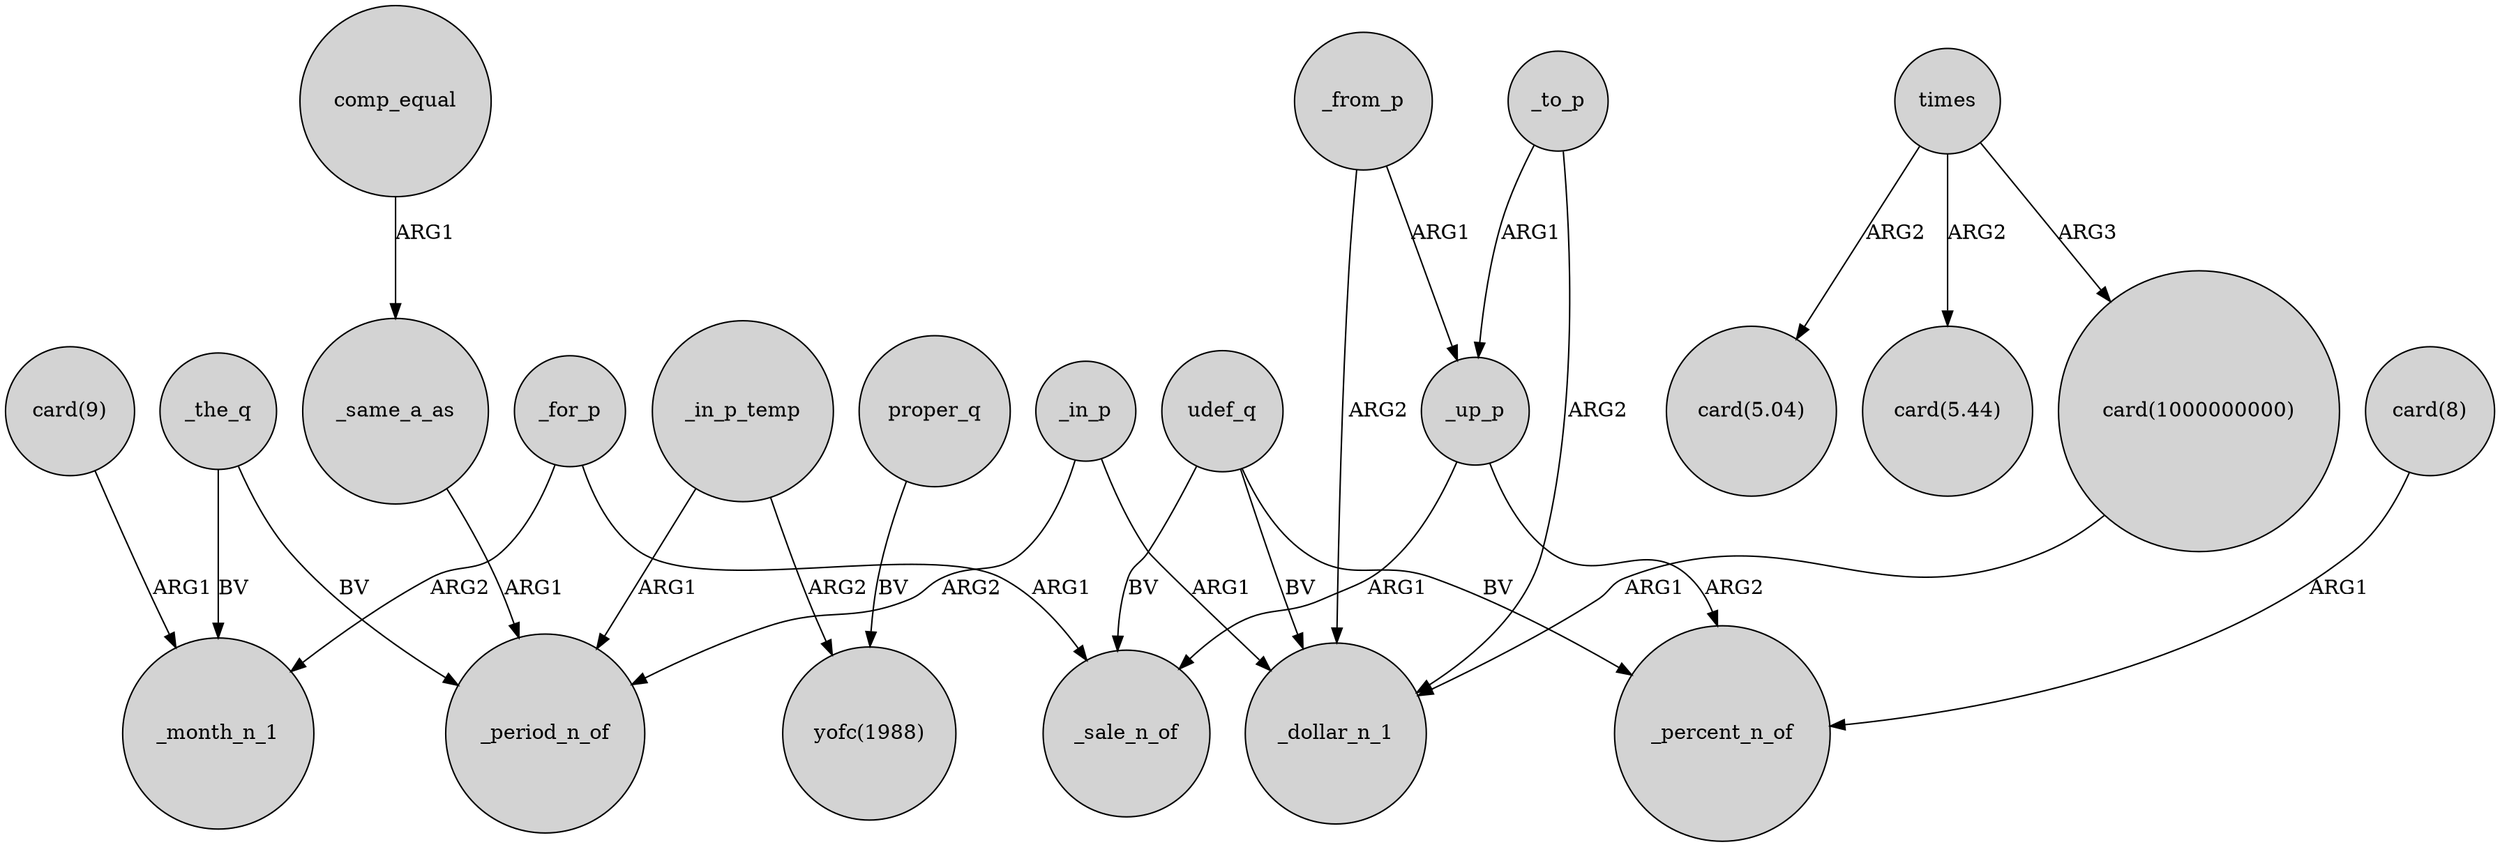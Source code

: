 digraph {
	node [shape=circle style=filled]
	_for_p -> _month_n_1 [label=ARG2]
	_to_p -> _dollar_n_1 [label=ARG2]
	_same_a_as -> _period_n_of [label=ARG1]
	times -> "card(5.04)" [label=ARG2]
	_in_p_temp -> "yofc(1988)" [label=ARG2]
	_from_p -> _up_p [label=ARG1]
	_up_p -> _sale_n_of [label=ARG1]
	_to_p -> _up_p [label=ARG1]
	times -> "card(1000000000)" [label=ARG3]
	_the_q -> _period_n_of [label=BV]
	_the_q -> _month_n_1 [label=BV]
	comp_equal -> _same_a_as [label=ARG1]
	proper_q -> "yofc(1988)" [label=BV]
	"card(9)" -> _month_n_1 [label=ARG1]
	_for_p -> _sale_n_of [label=ARG1]
	_in_p -> _period_n_of [label=ARG2]
	udef_q -> _sale_n_of [label=BV]
	_in_p_temp -> _period_n_of [label=ARG1]
	times -> "card(5.44)" [label=ARG2]
	"card(8)" -> _percent_n_of [label=ARG1]
	_in_p -> _dollar_n_1 [label=ARG1]
	udef_q -> _percent_n_of [label=BV]
	"card(1000000000)" -> _dollar_n_1 [label=ARG1]
	_from_p -> _dollar_n_1 [label=ARG2]
	_up_p -> _percent_n_of [label=ARG2]
	udef_q -> _dollar_n_1 [label=BV]
}
